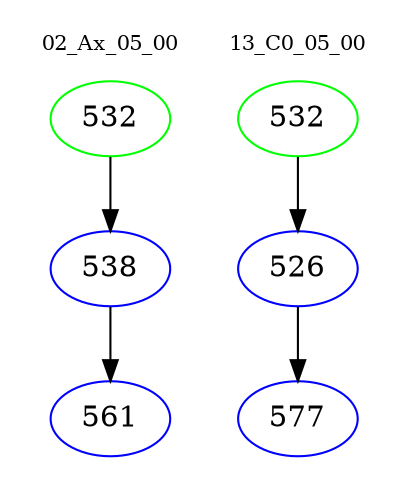 digraph{
subgraph cluster_0 {
color = white
label = "02_Ax_05_00";
fontsize=10;
T0_532 [label="532", color="green"]
T0_532 -> T0_538 [color="black"]
T0_538 [label="538", color="blue"]
T0_538 -> T0_561 [color="black"]
T0_561 [label="561", color="blue"]
}
subgraph cluster_1 {
color = white
label = "13_C0_05_00";
fontsize=10;
T1_532 [label="532", color="green"]
T1_532 -> T1_526 [color="black"]
T1_526 [label="526", color="blue"]
T1_526 -> T1_577 [color="black"]
T1_577 [label="577", color="blue"]
}
}
